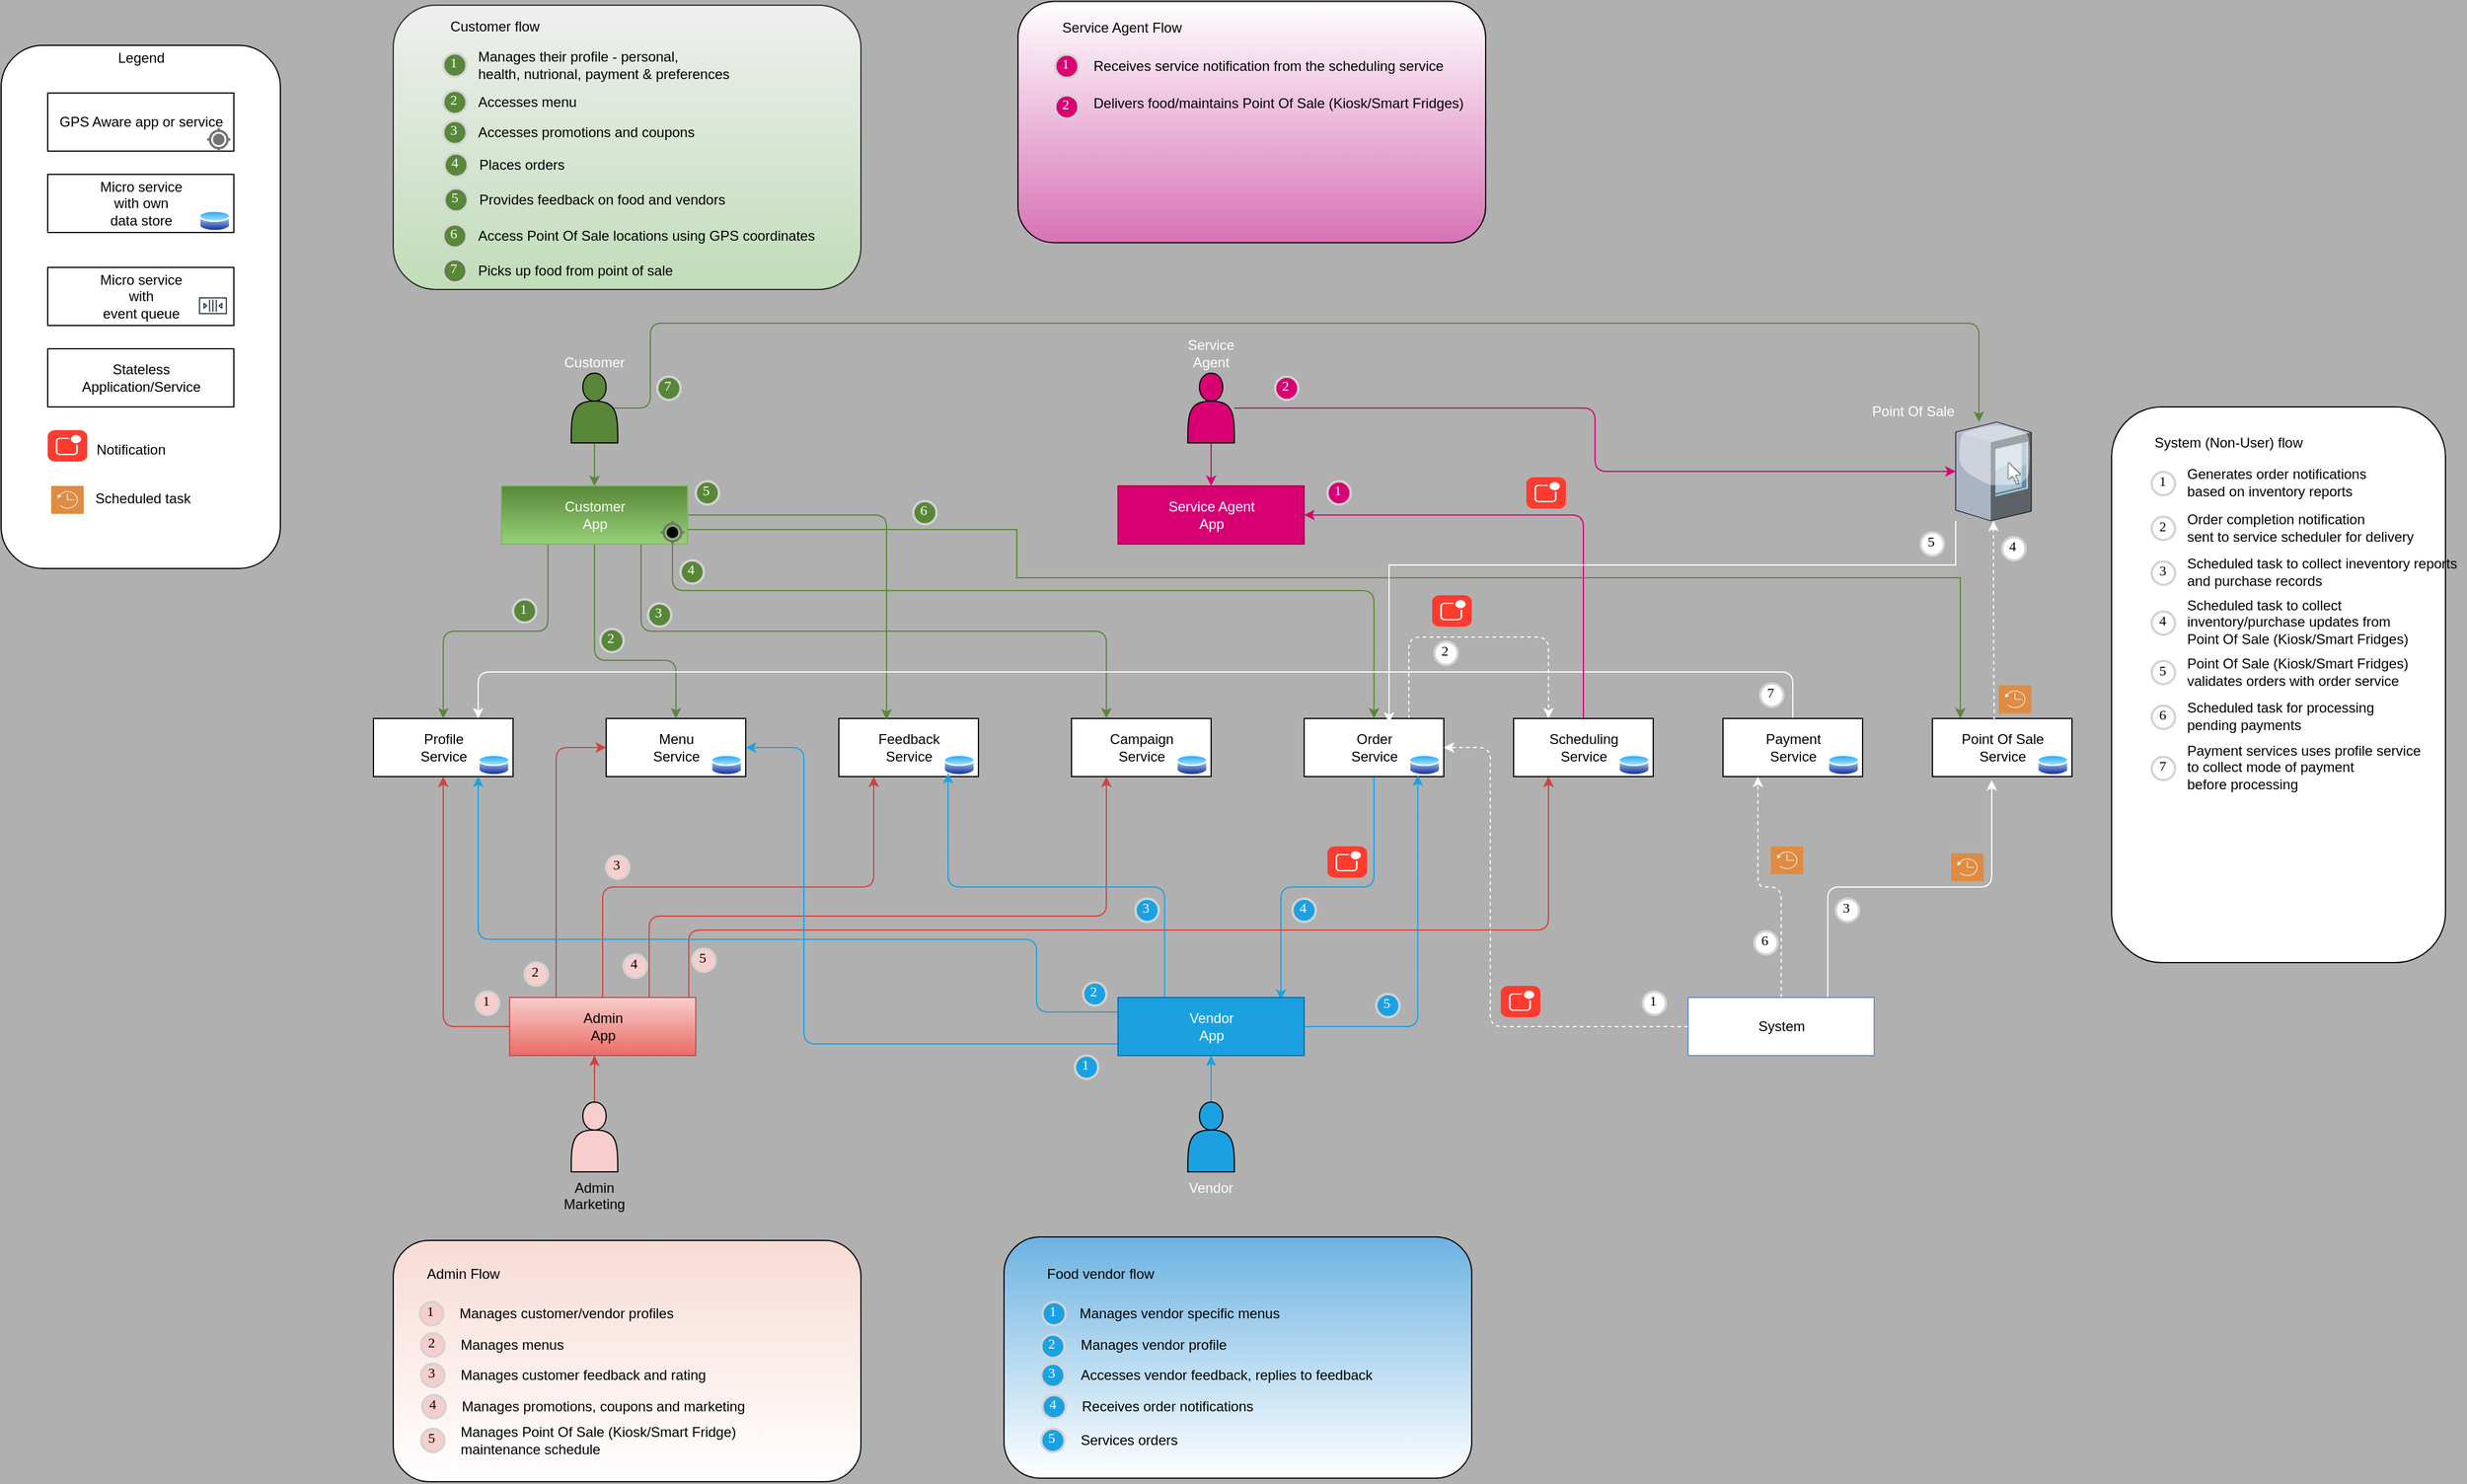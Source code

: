 <mxfile version="13.8.8" type="github">
  <diagram id="EafCfjscLrXSABuNNEOU" name="Page-1">
    <mxGraphModel dx="1510" dy="797" grid="0" gridSize="10" guides="1" tooltips="1" connect="1" arrows="1" fold="1" page="0" pageScale="1" pageWidth="1920" pageHeight="1200" background="#B0B0B0" math="0" shadow="0">
      <root>
        <mxCell id="0" />
        <mxCell id="1" parent="0" />
        <mxCell id="66" value="" style="icon;html=1;labelBackgroundColor=none;labelPosition=center;verticalLabelPosition=bottom;align=center;verticalAlign=top;strokeColor=#000000;fillColor=#FFFFFF;fontColor=#FFFFFF;" parent="1" vertex="1">
          <mxGeometry x="60" y="80" width="240" height="450" as="geometry" />
        </mxCell>
        <mxCell id="67" value="Profile&lt;br&gt;Service" style="html=1;dashed=0;whitespace=wrap;strokeColor=#000000;fillColor=#FFFFFF;fontColor=#000000;" parent="1" vertex="1">
          <mxGeometry x="380" y="659" width="120" height="50" as="geometry" />
        </mxCell>
        <mxCell id="68" value="Menu&lt;br&gt;Service" style="html=1;dashed=0;whitespace=wrap;strokeColor=#000000;fillColor=#FFFFFF;fontColor=#000000;" parent="1" vertex="1">
          <mxGeometry x="580" y="659" width="120" height="50" as="geometry" />
        </mxCell>
        <mxCell id="69" value="" style="aspect=fixed;perimeter=ellipsePerimeter;html=1;align=center;shadow=0;dashed=0;spacingTop=3;image;image=img/lib/active_directory/database.svg;strokeColor=#000000;fillColor=#FFFFFF;fontColor=#000000;" parent="1" vertex="1">
          <mxGeometry x="470" y="689" width="27.03" height="20" as="geometry" />
        </mxCell>
        <mxCell id="70" value="" style="aspect=fixed;perimeter=ellipsePerimeter;html=1;align=center;shadow=0;dashed=0;spacingTop=3;image;image=img/lib/active_directory/database.svg;strokeColor=#000000;fillColor=#FFFFFF;fontColor=#000000;" parent="1" vertex="1">
          <mxGeometry x="670" y="689" width="27.03" height="20" as="geometry" />
        </mxCell>
        <mxCell id="71" value="Feedback&lt;br&gt;Service" style="html=1;dashed=0;whitespace=wrap;strokeColor=#000000;fillColor=#FFFFFF;fontColor=#000000;" parent="1" vertex="1">
          <mxGeometry x="780" y="659" width="120" height="50" as="geometry" />
        </mxCell>
        <mxCell id="72" value="" style="aspect=fixed;perimeter=ellipsePerimeter;html=1;align=center;shadow=0;dashed=0;spacingTop=3;image;image=img/lib/active_directory/database.svg;strokeColor=#000000;fillColor=#FFFFFF;fontColor=#000000;" parent="1" vertex="1">
          <mxGeometry x="870" y="689" width="27.03" height="20" as="geometry" />
        </mxCell>
        <mxCell id="73" value="Campaign&lt;br&gt;Service" style="html=1;dashed=0;whitespace=wrap;strokeColor=#000000;fillColor=#FFFFFF;fontColor=#000000;" parent="1" vertex="1">
          <mxGeometry x="980" y="659" width="120" height="50" as="geometry" />
        </mxCell>
        <mxCell id="74" value="" style="aspect=fixed;perimeter=ellipsePerimeter;html=1;align=center;shadow=0;dashed=0;spacingTop=3;image;image=img/lib/active_directory/database.svg;strokeColor=#000000;fillColor=#FFFFFF;fontColor=#000000;" parent="1" vertex="1">
          <mxGeometry x="1070" y="689" width="27.03" height="20" as="geometry" />
        </mxCell>
        <mxCell id="75" style="edgeStyle=orthogonalEdgeStyle;rounded=1;orthogonalLoop=1;jettySize=auto;html=1;entryX=0.875;entryY=0.04;entryDx=0;entryDy=0;entryPerimeter=0;startArrow=none;startFill=0;endArrow=classic;endFill=1;fontColor=#000000;strokeColor=#1BA1E2;" parent="1" source="77" target="93" edge="1">
          <mxGeometry relative="1" as="geometry" />
        </mxCell>
        <mxCell id="76" style="edgeStyle=orthogonalEdgeStyle;rounded=1;orthogonalLoop=1;jettySize=auto;html=1;exitX=0.75;exitY=0;exitDx=0;exitDy=0;entryX=0.25;entryY=0;entryDx=0;entryDy=0;startArrow=none;startFill=0;endArrow=classic;endFill=1;fontColor=#000000;strokeColor=#FFFFFF;dashed=1;" parent="1" source="77" target="119" edge="1">
          <mxGeometry relative="1" as="geometry">
            <Array as="points">
              <mxPoint x="1270" y="589" />
              <mxPoint x="1390" y="589" />
            </Array>
          </mxGeometry>
        </mxCell>
        <mxCell id="77" value="Order&lt;br&gt;Service" style="html=1;dashed=0;whitespace=wrap;strokeColor=#000000;fillColor=#FFFFFF;fontColor=#000000;" parent="1" vertex="1">
          <mxGeometry x="1180" y="659" width="120" height="50" as="geometry" />
        </mxCell>
        <mxCell id="78" value="" style="aspect=fixed;perimeter=ellipsePerimeter;html=1;align=center;shadow=0;dashed=0;spacingTop=3;image;image=img/lib/active_directory/database.svg;strokeColor=#000000;fillColor=#FFFFFF;fontColor=#000000;" parent="1" vertex="1">
          <mxGeometry x="1270" y="689" width="27.03" height="20" as="geometry" />
        </mxCell>
        <mxCell id="79" style="edgeStyle=orthogonalEdgeStyle;orthogonalLoop=1;jettySize=auto;html=1;entryX=0.5;entryY=0;entryDx=0;entryDy=0;startArrow=none;startFill=0;endArrow=classic;endFill=1;fontColor=#000000;rounded=1;strokeColor=#588739;" parent="1" source="83" target="67" edge="1">
          <mxGeometry relative="1" as="geometry">
            <Array as="points">
              <mxPoint x="530" y="584" />
              <mxPoint x="440" y="584" />
            </Array>
          </mxGeometry>
        </mxCell>
        <mxCell id="80" style="edgeStyle=orthogonalEdgeStyle;rounded=1;orthogonalLoop=1;jettySize=auto;html=1;exitX=0.5;exitY=1;exitDx=0;exitDy=0;entryX=0.5;entryY=0;entryDx=0;entryDy=0;startArrow=none;startFill=0;endArrow=classic;endFill=1;fontColor=#000000;strokeColor=#588739;" parent="1" source="83" target="68" edge="1">
          <mxGeometry relative="1" as="geometry">
            <Array as="points">
              <mxPoint x="570" y="609" />
              <mxPoint x="640" y="609" />
            </Array>
          </mxGeometry>
        </mxCell>
        <mxCell id="81" style="edgeStyle=orthogonalEdgeStyle;rounded=1;orthogonalLoop=1;jettySize=auto;html=1;entryX=0.342;entryY=0.02;entryDx=0;entryDy=0;entryPerimeter=0;startArrow=none;startFill=0;endArrow=classic;endFill=1;fontColor=#000000;strokeColor=#588739;" parent="1" source="83" target="71" edge="1">
          <mxGeometry relative="1" as="geometry" />
        </mxCell>
        <mxCell id="82" style="edgeStyle=orthogonalEdgeStyle;rounded=1;orthogonalLoop=1;jettySize=auto;html=1;exitX=0.75;exitY=1;exitDx=0;exitDy=0;entryX=0.25;entryY=0;entryDx=0;entryDy=0;startArrow=none;startFill=0;endArrow=classic;endFill=1;fontColor=#000000;strokeColor=#588739;" parent="1" source="83" target="73" edge="1">
          <mxGeometry relative="1" as="geometry">
            <Array as="points">
              <mxPoint x="610" y="584" />
              <mxPoint x="1010" y="584" />
            </Array>
          </mxGeometry>
        </mxCell>
        <mxCell id="83" value="Customer&lt;br&gt;App" style="html=1;dashed=0;whitespace=wrap;strokeColor=#82b366;gradientColor=#97d077;fillColor=#588739;fontColor=#FFFFFF;" parent="1" vertex="1">
          <mxGeometry x="490" y="459" width="160" height="50" as="geometry" />
        </mxCell>
        <mxCell id="84" style="edgeStyle=orthogonalEdgeStyle;rounded=1;orthogonalLoop=1;jettySize=auto;html=1;entryX=0.5;entryY=1;entryDx=0;entryDy=0;startArrow=none;startFill=0;endArrow=classic;endFill=1;fontColor=#000000;strokeColor=#D1423D;" parent="1" source="88" target="67" edge="1">
          <mxGeometry relative="1" as="geometry">
            <Array as="points">
              <mxPoint x="440" y="924" />
            </Array>
          </mxGeometry>
        </mxCell>
        <mxCell id="85" style="edgeStyle=orthogonalEdgeStyle;rounded=1;orthogonalLoop=1;jettySize=auto;html=1;exitX=0.25;exitY=0;exitDx=0;exitDy=0;entryX=0;entryY=0.5;entryDx=0;entryDy=0;startArrow=none;startFill=0;endArrow=classic;endFill=1;fontColor=#000000;strokeColor=#D1423D;" parent="1" source="88" target="68" edge="1">
          <mxGeometry relative="1" as="geometry" />
        </mxCell>
        <mxCell id="86" style="edgeStyle=orthogonalEdgeStyle;rounded=1;orthogonalLoop=1;jettySize=auto;html=1;exitX=0.5;exitY=0;exitDx=0;exitDy=0;entryX=0.25;entryY=1;entryDx=0;entryDy=0;startArrow=none;startFill=0;endArrow=classic;endFill=1;fontColor=#000000;strokeColor=#D1423D;" parent="1" source="88" target="71" edge="1">
          <mxGeometry relative="1" as="geometry" />
        </mxCell>
        <mxCell id="87" style="edgeStyle=orthogonalEdgeStyle;rounded=1;orthogonalLoop=1;jettySize=auto;html=1;exitX=0.75;exitY=0;exitDx=0;exitDy=0;entryX=0.25;entryY=1;entryDx=0;entryDy=0;startArrow=none;startFill=0;endArrow=classic;endFill=1;fontColor=#000000;strokeColor=#D1423D;" parent="1" source="88" target="73" edge="1">
          <mxGeometry relative="1" as="geometry">
            <Array as="points">
              <mxPoint x="617" y="829" />
              <mxPoint x="1010" y="829" />
            </Array>
          </mxGeometry>
        </mxCell>
        <mxCell id="257" style="edgeStyle=orthogonalEdgeStyle;rounded=1;orthogonalLoop=1;jettySize=auto;html=1;entryX=0.25;entryY=1;entryDx=0;entryDy=0;fontColor=#FFFFFF;strokeColor=#D1423D;" parent="1" source="88" target="119" edge="1">
          <mxGeometry relative="1" as="geometry">
            <Array as="points">
              <mxPoint x="651" y="841" />
              <mxPoint x="1390" y="841" />
            </Array>
          </mxGeometry>
        </mxCell>
        <mxCell id="88" value="Admin&lt;br&gt;App" style="html=1;dashed=0;whitespace=wrap;strokeColor=#b85450;fillColor=#f8cecc;gradientColor=#ea6b66;fontColor=#000000;" parent="1" vertex="1">
          <mxGeometry x="497.03" y="899" width="160" height="50" as="geometry" />
        </mxCell>
        <mxCell id="89" style="edgeStyle=orthogonalEdgeStyle;rounded=1;orthogonalLoop=1;jettySize=auto;html=1;exitX=0.25;exitY=0;exitDx=0;exitDy=0;entryX=0;entryY=1;entryDx=0;entryDy=0;startArrow=none;startFill=0;endArrow=classic;endFill=1;fontColor=#000000;strokeColor=#1BA1E2;" parent="1" source="93" target="72" edge="1">
          <mxGeometry relative="1" as="geometry" />
        </mxCell>
        <mxCell id="90" style="edgeStyle=orthogonalEdgeStyle;rounded=1;orthogonalLoop=1;jettySize=auto;html=1;entryX=0.25;entryY=1;entryDx=0;entryDy=0;startArrow=none;startFill=0;endArrow=classic;endFill=1;fontColor=#000000;strokeColor=#1BA1E2;" parent="1" source="93" target="78" edge="1">
          <mxGeometry relative="1" as="geometry" />
        </mxCell>
        <mxCell id="91" style="edgeStyle=orthogonalEdgeStyle;rounded=1;orthogonalLoop=1;jettySize=auto;html=1;entryX=1;entryY=0.5;entryDx=0;entryDy=0;startArrow=none;startFill=0;endArrow=classic;endFill=1;fontColor=#000000;strokeColor=#1BA1E2;" parent="1" source="93" target="68" edge="1">
          <mxGeometry relative="1" as="geometry">
            <Array as="points">
              <mxPoint x="750" y="939" />
              <mxPoint x="750" y="684" />
            </Array>
          </mxGeometry>
        </mxCell>
        <mxCell id="92" style="edgeStyle=orthogonalEdgeStyle;rounded=1;orthogonalLoop=1;jettySize=auto;html=1;exitX=0;exitY=0.25;exitDx=0;exitDy=0;entryX=0.75;entryY=1;entryDx=0;entryDy=0;startArrow=none;startFill=0;endArrow=classic;endFill=1;fontColor=#000000;strokeColor=#1BA1E2;" parent="1" source="93" target="67" edge="1">
          <mxGeometry relative="1" as="geometry">
            <Array as="points">
              <mxPoint x="950" y="912" />
              <mxPoint x="950" y="849" />
              <mxPoint x="470" y="849" />
            </Array>
          </mxGeometry>
        </mxCell>
        <mxCell id="93" value="Vendor&lt;br&gt;App" style="html=1;dashed=0;whitespace=wrap;strokeColor=#006EAF;fillColor=#1ba1e2;fontColor=#ffffff;" parent="1" vertex="1">
          <mxGeometry x="1020" y="899" width="160" height="50" as="geometry" />
        </mxCell>
        <mxCell id="94" style="edgeStyle=orthogonalEdgeStyle;rounded=1;orthogonalLoop=1;jettySize=auto;html=1;startArrow=none;startFill=0;endArrow=classic;endFill=1;fontColor=#000000;strokeColor=#588739;" parent="1" source="95" target="77" edge="1">
          <mxGeometry relative="1" as="geometry">
            <Array as="points">
              <mxPoint x="637" y="549" />
              <mxPoint x="1240" y="549" />
            </Array>
          </mxGeometry>
        </mxCell>
        <mxCell id="95" value="" style="dashed=0;aspect=fixed;verticalLabelPosition=bottom;verticalAlign=top;align=center;shape=mxgraph.gmdl.gps;strokeColor=#737373;shadow=0;strokeWidth=2;fontColor=#000000;fillColor=#000000;" parent="1" vertex="1">
          <mxGeometry x="627.03" y="489" width="20" height="20" as="geometry" />
        </mxCell>
        <mxCell id="96" value="GPS Aware app or service" style="html=1;dashed=0;whitespace=wrap;strokeColor=#000000;fillColor=#FFFFFF;fontColor=#000000;" parent="1" vertex="1">
          <mxGeometry x="100" y="121" width="160" height="50" as="geometry" />
        </mxCell>
        <mxCell id="97" value="" style="dashed=0;aspect=fixed;verticalLabelPosition=bottom;verticalAlign=top;align=center;shape=mxgraph.gmdl.gps;strokeColor=#737373;fillColor=#737373;shadow=0;strokeWidth=2;fontColor=#000000;" parent="1" vertex="1">
          <mxGeometry x="237.03" y="151" width="20" height="20" as="geometry" />
        </mxCell>
        <mxCell id="98" value="Micro service&lt;br&gt;with own &lt;br&gt;data store" style="html=1;dashed=0;whitespace=wrap;strokeColor=#000000;fillColor=#FFFFFF;fontColor=#000000;" parent="1" vertex="1">
          <mxGeometry x="100" y="191" width="160" height="50" as="geometry" />
        </mxCell>
        <mxCell id="99" value="" style="aspect=fixed;perimeter=ellipsePerimeter;html=1;align=center;shadow=0;dashed=0;spacingTop=3;image;image=img/lib/active_directory/database.svg;strokeColor=#000000;fillColor=#FFFFFF;fontColor=#000000;" parent="1" vertex="1">
          <mxGeometry x="230" y="221" width="27.03" height="20" as="geometry" />
        </mxCell>
        <mxCell id="100" value="Micro service&lt;br&gt;with&lt;br&gt;event queue" style="html=1;dashed=0;whitespace=wrap;strokeColor=#000000;fillColor=#FFFFFF;fontColor=#000000;" parent="1" vertex="1">
          <mxGeometry x="100" y="271" width="160" height="50" as="geometry" />
        </mxCell>
        <mxCell id="101" value="" style="outlineConnect=0;fontColor=#232F3E;gradientColor=none;strokeColor=#232F3E;fillColor=#ffffff;dashed=0;verticalLabelPosition=bottom;verticalAlign=top;align=center;html=1;fontSize=12;fontStyle=0;aspect=fixed;shape=mxgraph.aws4.resourceIcon;resIcon=mxgraph.aws4.queue;" parent="1" vertex="1">
          <mxGeometry x="227.03" y="289" width="30" height="30" as="geometry" />
        </mxCell>
        <mxCell id="102" value="Legend" style="text;html=1;align=center;verticalAlign=middle;resizable=0;points=[];autosize=1;fontColor=#000000;" parent="1" vertex="1">
          <mxGeometry x="150" y="81" width="60" height="20" as="geometry" />
        </mxCell>
        <mxCell id="103" value="Stateless&lt;br&gt;Application/Service" style="html=1;dashed=0;whitespace=wrap;strokeColor=#000000;fillColor=#FFFFFF;fontColor=#000000;" parent="1" vertex="1">
          <mxGeometry x="100" y="341" width="160" height="50" as="geometry" />
        </mxCell>
        <mxCell id="104" style="edgeStyle=orthogonalEdgeStyle;rounded=1;orthogonalLoop=1;jettySize=auto;html=1;entryX=0.5;entryY=0;entryDx=0;entryDy=0;startArrow=none;startFill=0;endArrow=classic;endFill=1;fontColor=#D5E8D4;strokeColor=#588739;" parent="1" source="106" target="83" edge="1">
          <mxGeometry relative="1" as="geometry" />
        </mxCell>
        <mxCell id="105" style="edgeStyle=orthogonalEdgeStyle;rounded=1;orthogonalLoop=1;jettySize=auto;html=1;startArrow=none;startFill=0;endArrow=classic;endFill=1;fontColor=#000000;exitX=0.9;exitY=0.5;exitDx=0;exitDy=0;exitPerimeter=0;strokeColor=#588739;" parent="1" source="106" target="124" edge="1">
          <mxGeometry relative="1" as="geometry">
            <Array as="points">
              <mxPoint x="618" y="392" />
              <mxPoint x="618" y="319" />
              <mxPoint x="1760" y="319" />
            </Array>
            <mxPoint x="618" y="452" as="sourcePoint" />
          </mxGeometry>
        </mxCell>
        <mxCell id="106" value="Customer" style="shape=actor;whiteSpace=wrap;html=1;sketch=0;strokeColor=#000000;labelPosition=center;verticalLabelPosition=top;align=center;verticalAlign=bottom;fillColor=#588739;fontColor=#FFFFFF;" parent="1" vertex="1">
          <mxGeometry x="550" y="362" width="40" height="60" as="geometry" />
        </mxCell>
        <mxCell id="107" style="edgeStyle=orthogonalEdgeStyle;rounded=1;orthogonalLoop=1;jettySize=auto;html=1;entryX=0.456;entryY=1;entryDx=0;entryDy=0;entryPerimeter=0;startArrow=none;startFill=0;endArrow=classic;endFill=1;fontColor=#F8CECC;strokeColor=#D1423D;" parent="1" source="108" target="88" edge="1">
          <mxGeometry relative="1" as="geometry" />
        </mxCell>
        <mxCell id="108" value="Admin&lt;br&gt;Marketing" style="shape=actor;whiteSpace=wrap;html=1;sketch=0;strokeColor=#000000;labelPosition=center;verticalLabelPosition=bottom;align=center;verticalAlign=top;fillColor=#F8CECC;" parent="1" vertex="1">
          <mxGeometry x="550" y="989" width="40" height="60" as="geometry" />
        </mxCell>
        <mxCell id="109" style="edgeStyle=orthogonalEdgeStyle;rounded=1;orthogonalLoop=1;jettySize=auto;html=1;entryX=0.5;entryY=1;entryDx=0;entryDy=0;startArrow=none;startFill=0;endArrow=classic;endFill=1;fontColor=#1BA1E2;strokeColor=#1BA1E2;" parent="1" source="110" target="93" edge="1">
          <mxGeometry relative="1" as="geometry" />
        </mxCell>
        <mxCell id="110" value="Vendor" style="shape=actor;whiteSpace=wrap;html=1;sketch=0;strokeColor=#000000;labelPosition=center;verticalLabelPosition=bottom;align=center;verticalAlign=top;fillColor=#1BA1E2;fontColor=#FFF;" parent="1" vertex="1">
          <mxGeometry x="1080" y="989" width="40" height="60" as="geometry" />
        </mxCell>
        <mxCell id="111" value="Service Agent&lt;br&gt;App" style="html=1;dashed=0;whitespace=wrap;strokeColor=#A50040;fillColor=#d80073;fontColor=#ffffff;" parent="1" vertex="1">
          <mxGeometry x="1020" y="459" width="160" height="50" as="geometry" />
        </mxCell>
        <mxCell id="112" style="edgeStyle=orthogonalEdgeStyle;rounded=1;orthogonalLoop=1;jettySize=auto;html=1;entryX=0.5;entryY=0;entryDx=0;entryDy=0;startArrow=none;startFill=0;endArrow=classic;endFill=1;fontColor=#000000;strokeColor=#D80073;" parent="1" source="114" target="111" edge="1">
          <mxGeometry relative="1" as="geometry" />
        </mxCell>
        <mxCell id="113" style="edgeStyle=orthogonalEdgeStyle;rounded=1;orthogonalLoop=1;jettySize=auto;html=1;startArrow=none;startFill=0;endArrow=classic;endFill=1;fontColor=#000000;strokeColor=#D80073;" parent="1" source="114" target="124" edge="1">
          <mxGeometry relative="1" as="geometry" />
        </mxCell>
        <mxCell id="114" value="Service&lt;br&gt;Agent" style="shape=actor;whiteSpace=wrap;html=1;sketch=0;strokeColor=#000000;labelPosition=center;verticalLabelPosition=top;align=center;verticalAlign=bottom;fillColor=#D80073;fontColor=#FFFFFF;" parent="1" vertex="1">
          <mxGeometry x="1080" y="362" width="40" height="60" as="geometry" />
        </mxCell>
        <mxCell id="115" style="edgeStyle=orthogonalEdgeStyle;rounded=1;orthogonalLoop=1;jettySize=auto;html=1;entryX=0.75;entryY=0;entryDx=0;entryDy=0;startArrow=none;startFill=0;endArrow=classic;endFill=1;strokeColor=#FFFFFF;fontColor=#000000;" parent="1" source="116" target="67" edge="1">
          <mxGeometry relative="1" as="geometry">
            <Array as="points">
              <mxPoint x="1600" y="619" />
              <mxPoint x="470" y="619" />
            </Array>
          </mxGeometry>
        </mxCell>
        <mxCell id="116" value="Payment&lt;br&gt;Service" style="html=1;dashed=0;whitespace=wrap;strokeColor=#000000;fillColor=#FFFFFF;fontColor=#000000;" parent="1" vertex="1">
          <mxGeometry x="1540" y="659" width="120" height="50" as="geometry" />
        </mxCell>
        <mxCell id="117" value="" style="aspect=fixed;perimeter=ellipsePerimeter;html=1;align=center;shadow=0;dashed=0;spacingTop=3;image;image=img/lib/active_directory/database.svg;strokeColor=#000000;fillColor=#FFFFFF;fontColor=#000000;" parent="1" vertex="1">
          <mxGeometry x="1630" y="689" width="27.03" height="20" as="geometry" />
        </mxCell>
        <mxCell id="118" style="edgeStyle=orthogonalEdgeStyle;rounded=1;orthogonalLoop=1;jettySize=auto;html=1;entryX=1;entryY=0.5;entryDx=0;entryDy=0;startArrow=none;startFill=0;endArrow=classic;endFill=1;fontColor=#000000;strokeColor=#D80073;" parent="1" source="119" target="111" edge="1">
          <mxGeometry relative="1" as="geometry">
            <Array as="points">
              <mxPoint x="1420" y="484" />
            </Array>
          </mxGeometry>
        </mxCell>
        <mxCell id="119" value="Scheduling&lt;br&gt;Service" style="html=1;dashed=0;whitespace=wrap;strokeColor=#000000;fillColor=#FFFFFF;fontColor=#000000;" parent="1" vertex="1">
          <mxGeometry x="1360" y="659" width="120" height="50" as="geometry" />
        </mxCell>
        <mxCell id="120" value="" style="aspect=fixed;perimeter=ellipsePerimeter;html=1;align=center;shadow=0;dashed=0;spacingTop=3;image;image=img/lib/active_directory/database.svg;strokeColor=#000000;fillColor=#FFFFFF;fontColor=#000000;" parent="1" vertex="1">
          <mxGeometry x="1450" y="689" width="27.03" height="20" as="geometry" />
        </mxCell>
        <mxCell id="272" style="edgeStyle=orthogonalEdgeStyle;rounded=0;orthogonalLoop=1;jettySize=auto;html=1;entryX=1;entryY=0.75;entryDx=0;entryDy=0;startArrow=classic;startFill=1;endArrow=none;endFill=0;strokeColor=#588739;" parent="1" source="121" target="83" edge="1">
          <mxGeometry relative="1" as="geometry">
            <Array as="points">
              <mxPoint x="1744" y="538" />
              <mxPoint x="933" y="538" />
              <mxPoint x="933" y="497" />
            </Array>
          </mxGeometry>
        </mxCell>
        <mxCell id="121" value="Point Of Sale&lt;br&gt;Service" style="html=1;dashed=0;whitespace=wrap;strokeColor=#000000;fillColor=#FFFFFF;fontColor=#000000;" parent="1" vertex="1">
          <mxGeometry x="1720" y="659" width="120" height="50" as="geometry" />
        </mxCell>
        <mxCell id="122" value="" style="aspect=fixed;perimeter=ellipsePerimeter;html=1;align=center;shadow=0;dashed=0;spacingTop=3;image;image=img/lib/active_directory/database.svg;strokeColor=#000000;fillColor=#FFFFFF;fontColor=#000000;" parent="1" vertex="1">
          <mxGeometry x="1810" y="689" width="27.03" height="20" as="geometry" />
        </mxCell>
        <mxCell id="123" style="edgeStyle=orthogonalEdgeStyle;rounded=1;orthogonalLoop=1;jettySize=auto;html=1;entryX=0.442;entryY=0.04;entryDx=0;entryDy=0;entryPerimeter=0;dashed=1;startArrow=classic;startFill=1;endArrow=none;endFill=0;strokeColor=#FFFFFF;fontColor=#000000;" parent="1" source="124" target="121" edge="1">
          <mxGeometry relative="1" as="geometry" />
        </mxCell>
        <mxCell id="184" style="edgeStyle=orthogonalEdgeStyle;rounded=0;orthogonalLoop=1;jettySize=auto;html=1;entryX=0.608;entryY=0.073;entryDx=0;entryDy=0;entryPerimeter=0;fontColor=#000000;strokeColor=#FFFFFF;" parent="1" source="124" target="77" edge="1">
          <mxGeometry relative="1" as="geometry">
            <Array as="points">
              <mxPoint x="1740" y="527" />
              <mxPoint x="1253" y="527" />
            </Array>
          </mxGeometry>
        </mxCell>
        <mxCell id="124" value="Point Of Sale" style="verticalLabelPosition=top;aspect=fixed;html=1;verticalAlign=bottom;strokeColor=none;align=right;outlineConnect=0;shape=mxgraph.citrix.kiosk;sketch=0;fontColor=#FFFFFF;labelPosition=left;fillColor=#848D99;" parent="1" vertex="1">
          <mxGeometry x="1740" y="404" width="65" height="85" as="geometry" />
        </mxCell>
        <mxCell id="125" style="edgeStyle=orthogonalEdgeStyle;rounded=1;orthogonalLoop=1;jettySize=auto;html=1;exitX=0.75;exitY=0;exitDx=0;exitDy=0;entryX=0.425;entryY=1.06;entryDx=0;entryDy=0;entryPerimeter=0;startArrow=none;startFill=0;endArrow=classic;endFill=1;strokeColor=#FFFFFF;fontColor=#000000;" parent="1" source="130" target="121" edge="1">
          <mxGeometry relative="1" as="geometry" />
        </mxCell>
        <mxCell id="127" style="edgeStyle=orthogonalEdgeStyle;rounded=1;orthogonalLoop=1;jettySize=auto;html=1;entryX=0.25;entryY=1;entryDx=0;entryDy=0;startArrow=none;startFill=0;endArrow=classic;endFill=1;strokeColor=#FFFFFF;fontColor=#000000;dashed=1;" parent="1" source="130" target="116" edge="1">
          <mxGeometry relative="1" as="geometry" />
        </mxCell>
        <mxCell id="129" style="edgeStyle=orthogonalEdgeStyle;rounded=1;orthogonalLoop=1;jettySize=auto;html=1;entryX=1;entryY=0.5;entryDx=0;entryDy=0;startArrow=none;startFill=0;endArrow=classic;endFill=1;strokeColor=#FFFFFF;fontColor=#000000;dashed=1;" parent="1" source="130" target="77" edge="1">
          <mxGeometry relative="1" as="geometry">
            <Array as="points">
              <mxPoint x="1340" y="924" />
              <mxPoint x="1340" y="684" />
            </Array>
          </mxGeometry>
        </mxCell>
        <mxCell id="130" value="System" style="html=1;dashed=0;whitespace=wrap;strokeColor=#6c8ebf;fontColor=#000000;fillColor=#FFFFFF;" parent="1" vertex="1">
          <mxGeometry x="1510" y="899" width="160" height="50" as="geometry" />
        </mxCell>
        <mxCell id="131" value="" style="html=1;strokeWidth=1;shadow=0;dashed=0;shape=mxgraph.ios7.misc.notification;fillColor=#FF3B2F;strokeColor=none;buttonText=;strokeColor2=#222222;fontColor=#222222;fontSize=8;verticalLabelPosition=bottom;verticalAlign=top;align=center;sketch=0;" parent="1" vertex="1">
          <mxGeometry x="1349" y="889" width="34" height="27" as="geometry" />
        </mxCell>
        <mxCell id="132" value="" style="html=1;strokeWidth=1;shadow=0;dashed=0;shape=mxgraph.ios7.misc.notification;fillColor=#FF3B2F;strokeColor=none;buttonText=;strokeColor2=#222222;fontColor=#222222;fontSize=8;verticalLabelPosition=bottom;verticalAlign=top;align=center;sketch=0;" parent="1" vertex="1">
          <mxGeometry x="1290" y="553" width="34" height="27" as="geometry" />
        </mxCell>
        <mxCell id="134" value="" style="html=1;strokeWidth=1;shadow=0;dashed=0;shape=mxgraph.ios7.misc.notification;fillColor=#FF3B2F;strokeColor=none;buttonText=;strokeColor2=#222222;fontColor=#222222;fontSize=8;verticalLabelPosition=bottom;verticalAlign=top;align=center;sketch=0;" parent="1" vertex="1">
          <mxGeometry x="1371" y="451.5" width="34" height="27" as="geometry" />
        </mxCell>
        <mxCell id="137" value="" style="pointerEvents=1;shadow=0;dashed=0;html=1;strokeColor=none;fillColor=#DF8C42;labelPosition=center;verticalLabelPosition=bottom;verticalAlign=top;align=center;outlineConnect=0;shape=mxgraph.veeam2.scheduled_backups;sketch=0;fontColor=#FFFFFF;" parent="1" vertex="1">
          <mxGeometry x="1736" y="775" width="28" height="24" as="geometry" />
        </mxCell>
        <mxCell id="138" value="1" style="ellipse;whiteSpace=wrap;html=1;aspect=fixed;strokeWidth=2;fontFamily=Tahoma;spacingBottom=4;spacingRight=2;strokeColor=#d3d3d3;fillColor=#588739;fontColor=#FFFFFF;" parent="1" vertex="1">
          <mxGeometry x="500" y="556.5" width="20" height="20" as="geometry" />
        </mxCell>
        <mxCell id="139" value="2" style="ellipse;whiteSpace=wrap;html=1;aspect=fixed;strokeWidth=2;fontFamily=Tahoma;spacingBottom=4;spacingRight=2;strokeColor=#d3d3d3;fillColor=#588739;fontColor=#FFFFFF;" parent="1" vertex="1">
          <mxGeometry x="575" y="582" width="20" height="20" as="geometry" />
        </mxCell>
        <mxCell id="141" value="3" style="ellipse;whiteSpace=wrap;html=1;aspect=fixed;strokeWidth=2;fontFamily=Tahoma;spacingBottom=4;spacingRight=2;strokeColor=#d3d3d3;fillColor=#588739;fontColor=#FFFFFF;" parent="1" vertex="1">
          <mxGeometry x="616" y="560" width="20" height="20" as="geometry" />
        </mxCell>
        <mxCell id="142" value="4" style="ellipse;whiteSpace=wrap;html=1;aspect=fixed;strokeWidth=2;fontFamily=Tahoma;spacingBottom=4;spacingRight=2;strokeColor=#d3d3d3;fillColor=#588739;fontColor=#FFFFFF;" parent="1" vertex="1">
          <mxGeometry x="644" y="523" width="20" height="20" as="geometry" />
        </mxCell>
        <mxCell id="143" value="5" style="ellipse;whiteSpace=wrap;html=1;aspect=fixed;strokeWidth=2;fontFamily=Tahoma;spacingBottom=4;spacingRight=2;strokeColor=#d3d3d3;fillColor=#588739;fontColor=#FFFFFF;" parent="1" vertex="1">
          <mxGeometry x="657.03" y="455" width="20" height="20" as="geometry" />
        </mxCell>
        <mxCell id="144" value="7" style="ellipse;whiteSpace=wrap;html=1;aspect=fixed;strokeWidth=2;fontFamily=Tahoma;spacingBottom=4;spacingRight=2;strokeColor=#d3d3d3;fillColor=#588739;fontColor=#FFFFFF;" parent="1" vertex="1">
          <mxGeometry x="624" y="365" width="20" height="20" as="geometry" />
        </mxCell>
        <mxCell id="145" value="1" style="ellipse;whiteSpace=wrap;html=1;aspect=fixed;strokeWidth=2;fontFamily=Tahoma;spacingBottom=4;spacingRight=2;strokeColor=#d3d3d3;fontColor=#000000;fillColor=#F8CECC;" parent="1" vertex="1">
          <mxGeometry x="468" y="894" width="20" height="20" as="geometry" />
        </mxCell>
        <mxCell id="146" value="2" style="ellipse;whiteSpace=wrap;html=1;aspect=fixed;strokeWidth=2;fontFamily=Tahoma;spacingBottom=4;spacingRight=2;strokeColor=#d3d3d3;fontColor=#000000;fillColor=#F8CECC;" parent="1" vertex="1">
          <mxGeometry x="510" y="869" width="20" height="20" as="geometry" />
        </mxCell>
        <mxCell id="148" value="3" style="ellipse;whiteSpace=wrap;html=1;aspect=fixed;strokeWidth=2;fontFamily=Tahoma;spacingBottom=4;spacingRight=2;strokeColor=#d3d3d3;fontColor=#000000;fillColor=#F8CECC;" parent="1" vertex="1">
          <mxGeometry x="580" y="777" width="20" height="20" as="geometry" />
        </mxCell>
        <mxCell id="149" value="4" style="ellipse;whiteSpace=wrap;html=1;aspect=fixed;strokeWidth=2;fontFamily=Tahoma;spacingBottom=4;spacingRight=2;strokeColor=#d3d3d3;fontColor=#000000;fillColor=#F8CECC;" parent="1" vertex="1">
          <mxGeometry x="595" y="862" width="20" height="20" as="geometry" />
        </mxCell>
        <mxCell id="150" value="1" style="ellipse;whiteSpace=wrap;html=1;aspect=fixed;strokeWidth=2;fontFamily=Tahoma;spacingBottom=4;spacingRight=2;strokeColor=#d3d3d3;fillColor=#1BA1E2;fontColor=#FFFFFF;" parent="1" vertex="1">
          <mxGeometry x="983" y="949" width="20" height="20" as="geometry" />
        </mxCell>
        <mxCell id="151" value="2" style="ellipse;whiteSpace=wrap;html=1;aspect=fixed;strokeWidth=2;fontFamily=Tahoma;spacingBottom=4;spacingRight=2;strokeColor=#d3d3d3;fillColor=#1BA1E2;fontColor=#FFFFFF;" parent="1" vertex="1">
          <mxGeometry x="990" y="886" width="20" height="20" as="geometry" />
        </mxCell>
        <mxCell id="152" value="3" style="ellipse;whiteSpace=wrap;html=1;aspect=fixed;strokeWidth=2;fontFamily=Tahoma;spacingBottom=4;spacingRight=2;strokeColor=#d3d3d3;fillColor=#1BA1E2;fontColor=#FFFFFF;" parent="1" vertex="1">
          <mxGeometry x="1035" y="814" width="20" height="20" as="geometry" />
        </mxCell>
        <mxCell id="153" value="4" style="ellipse;whiteSpace=wrap;html=1;aspect=fixed;strokeWidth=2;fontFamily=Tahoma;spacingBottom=4;spacingRight=2;strokeColor=#d3d3d3;fillColor=#1BA1E2;fontColor=#FFFFFF;" parent="1" vertex="1">
          <mxGeometry x="1170" y="814" width="20" height="20" as="geometry" />
        </mxCell>
        <mxCell id="154" value="5" style="ellipse;whiteSpace=wrap;html=1;aspect=fixed;strokeWidth=2;fontFamily=Tahoma;spacingBottom=4;spacingRight=2;strokeColor=#d3d3d3;fillColor=#1BA1E2;fontColor=#FFFFFF;" parent="1" vertex="1">
          <mxGeometry x="1242" y="896" width="20" height="20" as="geometry" />
        </mxCell>
        <mxCell id="155" value="1" style="ellipse;whiteSpace=wrap;html=1;aspect=fixed;strokeWidth=2;fontFamily=Tahoma;spacingBottom=4;spacingRight=2;strokeColor=#d3d3d3;fontColor=#FFFFFF;fillColor=#D80073;" parent="1" vertex="1">
          <mxGeometry x="1200" y="455" width="20" height="20" as="geometry" />
        </mxCell>
        <mxCell id="156" value="2" style="ellipse;whiteSpace=wrap;html=1;aspect=fixed;strokeWidth=2;fontFamily=Tahoma;spacingBottom=4;spacingRight=2;strokeColor=#d3d3d3;fontColor=#FFFFFF;fillColor=#D80073;" parent="1" vertex="1">
          <mxGeometry x="1155" y="365" width="20" height="20" as="geometry" />
        </mxCell>
        <mxCell id="157" value="1" style="ellipse;whiteSpace=wrap;html=1;aspect=fixed;strokeWidth=2;fontFamily=Tahoma;spacingBottom=4;spacingRight=2;strokeColor=#d3d3d3;fillColor=#FFFFFF;fontColor=#000000;" parent="1" vertex="1">
          <mxGeometry x="1471" y="894" width="20" height="20" as="geometry" />
        </mxCell>
        <mxCell id="160" value="6" style="ellipse;whiteSpace=wrap;html=1;aspect=fixed;strokeWidth=2;fontFamily=Tahoma;spacingBottom=4;spacingRight=2;strokeColor=#d3d3d3;fillColor=#FFFFFF;fontColor=#000000;" parent="1" vertex="1">
          <mxGeometry x="1567" y="842" width="20" height="20" as="geometry" />
        </mxCell>
        <mxCell id="161" value="3" style="ellipse;whiteSpace=wrap;html=1;aspect=fixed;strokeWidth=2;fontFamily=Tahoma;spacingBottom=4;spacingRight=2;strokeColor=#d3d3d3;fillColor=#FFFFFF;fontColor=#000000;" parent="1" vertex="1">
          <mxGeometry x="1637.03" y="814" width="20" height="20" as="geometry" />
        </mxCell>
        <mxCell id="163" value="7" style="ellipse;whiteSpace=wrap;html=1;aspect=fixed;strokeWidth=2;fontFamily=Tahoma;spacingBottom=4;spacingRight=2;strokeColor=#d3d3d3;fillColor=#FFFFFF;fontColor=#000000;" parent="1" vertex="1">
          <mxGeometry x="1572" y="629" width="20" height="20" as="geometry" />
        </mxCell>
        <mxCell id="164" value="2" style="ellipse;whiteSpace=wrap;html=1;aspect=fixed;strokeWidth=2;fontFamily=Tahoma;spacingBottom=4;spacingRight=2;strokeColor=#d3d3d3;fillColor=#FFFFFF;fontColor=#000000;" parent="1" vertex="1">
          <mxGeometry x="1292" y="593" width="20" height="20" as="geometry" />
        </mxCell>
        <mxCell id="165" value="4" style="ellipse;whiteSpace=wrap;html=1;aspect=fixed;strokeWidth=2;fontFamily=Tahoma;spacingBottom=4;spacingRight=2;strokeColor=#d3d3d3;fillColor=#FFFFFF;fontColor=#000000;" parent="1" vertex="1">
          <mxGeometry x="1780" y="503" width="20" height="20" as="geometry" />
        </mxCell>
        <mxCell id="167" value="" style="icon;html=1;labelBackgroundColor=none;labelPosition=center;verticalLabelPosition=bottom;align=center;verticalAlign=top;strokeColor=#000000;fontColor=#FFFFFF;gradientColor=#ffffff;gradientDirection=north;opacity=80;fillColor=#C4E8BA;" parent="1" vertex="1">
          <mxGeometry x="397" y="45.5" width="402" height="244.5" as="geometry" />
        </mxCell>
        <mxCell id="168" value="" style="icon;html=1;labelBackgroundColor=none;labelPosition=center;verticalLabelPosition=bottom;align=center;verticalAlign=top;strokeColor=#000000;fontColor=#FFFFFF;fillColor=#D872B6;gradientColor=#ffffff;gradientDirection=north;" parent="1" vertex="1">
          <mxGeometry x="934" y="42.25" width="402" height="207.5" as="geometry" />
        </mxCell>
        <mxCell id="169" value="" style="icon;html=1;labelBackgroundColor=none;labelPosition=center;verticalLabelPosition=bottom;align=center;verticalAlign=top;strokeColor=#000000;fontColor=#FFFFFF;gradientColor=#ffffff;fillColor=#F8DBD5;" parent="1" vertex="1">
          <mxGeometry x="397" y="1108" width="402" height="207.5" as="geometry" />
        </mxCell>
        <mxCell id="170" value="" style="icon;html=1;labelBackgroundColor=none;labelPosition=center;verticalLabelPosition=bottom;align=center;verticalAlign=top;strokeColor=#000000;fontColor=#FFFFFF;gradientColor=#ffffff;fillColor=#6CB3E2;" parent="1" vertex="1">
          <mxGeometry x="922" y="1105" width="402" height="207.5" as="geometry" />
        </mxCell>
        <mxCell id="171" value="" style="icon;html=1;labelBackgroundColor=none;labelPosition=center;verticalLabelPosition=bottom;align=center;verticalAlign=top;strokeColor=#000000;fillColor=#FFFFFF;fontColor=#FFFFFF;" parent="1" vertex="1">
          <mxGeometry x="1874" y="391" width="287" height="478" as="geometry" />
        </mxCell>
        <mxCell id="172" value="1" style="ellipse;whiteSpace=wrap;html=1;aspect=fixed;strokeWidth=2;fontFamily=Tahoma;spacingBottom=4;spacingRight=2;strokeColor=#d3d3d3;fillColor=#588739;fontColor=#FFFFFF;" parent="1" vertex="1">
          <mxGeometry x="440" y="87" width="20" height="20" as="geometry" />
        </mxCell>
        <mxCell id="173" value="Manages their profile - personal, &lt;br&gt;health, nutrional, payment &amp;amp; preferences" style="text;html=1;align=left;verticalAlign=middle;resizable=0;points=[];autosize=1;fontColor=#000000;" parent="1" vertex="1">
          <mxGeometry x="468" y="81" width="226" height="32" as="geometry" />
        </mxCell>
        <mxCell id="174" value="2" style="ellipse;whiteSpace=wrap;html=1;aspect=fixed;strokeWidth=2;fontFamily=Tahoma;spacingBottom=4;spacingRight=2;strokeColor=#d3d3d3;fillColor=#588739;fontColor=#FFFFFF;" parent="1" vertex="1">
          <mxGeometry x="440" y="119" width="20" height="20" as="geometry" />
        </mxCell>
        <mxCell id="175" value="Accesses menu" style="text;html=1;align=left;verticalAlign=middle;resizable=0;points=[];autosize=1;fontColor=#000000;" parent="1" vertex="1">
          <mxGeometry x="468" y="120" width="95" height="18" as="geometry" />
        </mxCell>
        <mxCell id="176" value="3" style="ellipse;whiteSpace=wrap;html=1;aspect=fixed;strokeWidth=2;fontFamily=Tahoma;spacingBottom=4;spacingRight=2;strokeColor=#d3d3d3;fillColor=#588739;fontColor=#FFFFFF;" parent="1" vertex="1">
          <mxGeometry x="440" y="145" width="20" height="20" as="geometry" />
        </mxCell>
        <mxCell id="177" value="Accesses promotions and coupons" style="text;html=1;align=left;verticalAlign=middle;resizable=0;points=[];autosize=1;fontColor=#000000;" parent="1" vertex="1">
          <mxGeometry x="468" y="146" width="196" height="18" as="geometry" />
        </mxCell>
        <mxCell id="178" value="4" style="ellipse;whiteSpace=wrap;html=1;aspect=fixed;strokeWidth=2;fontFamily=Tahoma;spacingBottom=4;spacingRight=2;strokeColor=#d3d3d3;fillColor=#588739;fontColor=#FFFFFF;" parent="1" vertex="1">
          <mxGeometry x="441.03" y="173" width="20" height="20" as="geometry" />
        </mxCell>
        <mxCell id="179" value="Places orders" style="text;html=1;align=left;verticalAlign=middle;resizable=0;points=[];autosize=1;fontColor=#000000;" parent="1" vertex="1">
          <mxGeometry x="469.03" y="174" width="83" height="18" as="geometry" />
        </mxCell>
        <mxCell id="180" value="5" style="ellipse;whiteSpace=wrap;html=1;aspect=fixed;strokeWidth=2;fontFamily=Tahoma;spacingBottom=4;spacingRight=2;strokeColor=#d3d3d3;fillColor=#588739;fontColor=#FFFFFF;" parent="1" vertex="1">
          <mxGeometry x="441.03" y="203" width="20" height="20" as="geometry" />
        </mxCell>
        <mxCell id="181" value="Provides feedback on food and vendors" style="text;html=1;align=left;verticalAlign=middle;resizable=0;points=[];autosize=1;fontColor=#000000;" parent="1" vertex="1">
          <mxGeometry x="469.03" y="204" width="221" height="18" as="geometry" />
        </mxCell>
        <mxCell id="182" value="6" style="ellipse;whiteSpace=wrap;html=1;aspect=fixed;strokeWidth=2;fontFamily=Tahoma;spacingBottom=4;spacingRight=2;strokeColor=#d3d3d3;fillColor=#588739;fontColor=#FFFFFF;" parent="1" vertex="1">
          <mxGeometry x="440" y="234" width="20" height="20" as="geometry" />
        </mxCell>
        <mxCell id="183" value="Access Point Of Sale locations using GPS coordinates" style="text;html=1;align=left;verticalAlign=middle;resizable=0;points=[];autosize=1;fontColor=#000000;" parent="1" vertex="1">
          <mxGeometry x="468" y="235" width="299" height="18" as="geometry" />
        </mxCell>
        <mxCell id="185" value="5" style="ellipse;whiteSpace=wrap;html=1;aspect=fixed;strokeWidth=2;fontFamily=Tahoma;spacingBottom=4;spacingRight=2;strokeColor=#d3d3d3;fillColor=#FFFFFF;fontColor=#000000;" parent="1" vertex="1">
          <mxGeometry x="1710" y="499" width="20" height="20" as="geometry" />
        </mxCell>
        <mxCell id="186" value="Customer flow" style="text;html=1;align=center;verticalAlign=middle;resizable=0;points=[];autosize=1;fontColor=#000000;" parent="1" vertex="1">
          <mxGeometry x="440.02" y="55" width="87" height="18" as="geometry" />
        </mxCell>
        <mxCell id="188" value="Receives service notification from the scheduling service" style="text;html=1;align=left;verticalAlign=middle;resizable=0;points=[];autosize=1;fontColor=#000000;" parent="1" vertex="1">
          <mxGeometry x="997" y="89" width="311" height="18" as="geometry" />
        </mxCell>
        <mxCell id="190" value="Delivers food/maintains Point Of Sale (Kiosk/Smart Fridges)" style="text;html=1;align=left;verticalAlign=middle;resizable=0;points=[];autosize=1;fontColor=#000000;" parent="1" vertex="1">
          <mxGeometry x="997" y="121" width="328" height="18" as="geometry" />
        </mxCell>
        <mxCell id="199" value="Service Agent Flow" style="text;html=1;align=center;verticalAlign=middle;resizable=0;points=[];autosize=1;fontColor=#000000;" parent="1" vertex="1">
          <mxGeometry x="966.02" y="56" width="113" height="18" as="geometry" />
        </mxCell>
        <mxCell id="200" value="1" style="ellipse;whiteSpace=wrap;html=1;aspect=fixed;strokeWidth=2;fontFamily=Tahoma;spacingBottom=4;spacingRight=2;strokeColor=#d3d3d3;fontColor=#FFFFFF;fillColor=#D80073;" parent="1" vertex="1">
          <mxGeometry x="966.02" y="88" width="20" height="20" as="geometry" />
        </mxCell>
        <mxCell id="201" value="2" style="ellipse;whiteSpace=wrap;html=1;aspect=fixed;strokeWidth=2;fontFamily=Tahoma;spacingBottom=4;spacingRight=2;strokeColor=#d3d3d3;fontColor=#FFFFFF;fillColor=#D80073;" parent="1" vertex="1">
          <mxGeometry x="966.02" y="123" width="20" height="20" as="geometry" />
        </mxCell>
        <mxCell id="204" value="Manages customer/vendor profiles" style="text;html=1;align=left;verticalAlign=middle;resizable=0;points=[];autosize=1;fontColor=#000000;" parent="1" vertex="1">
          <mxGeometry x="452" y="1162" width="194" height="18" as="geometry" />
        </mxCell>
        <mxCell id="206" value="Admin Flow" style="text;html=1;align=left;verticalAlign=middle;resizable=0;points=[];autosize=1;fontColor=#000000;" parent="1" vertex="1">
          <mxGeometry x="424.03" y="1128" width="73" height="18" as="geometry" />
        </mxCell>
        <mxCell id="209" value="1" style="ellipse;whiteSpace=wrap;html=1;aspect=fixed;strokeWidth=2;fontFamily=Tahoma;spacingBottom=4;spacingRight=2;strokeColor=#d3d3d3;fontColor=#000000;fillColor=#F8CECC;" parent="1" vertex="1">
          <mxGeometry x="420" y="1161" width="20" height="20" as="geometry" />
        </mxCell>
        <mxCell id="210" value="Manages menus" style="text;html=1;align=left;verticalAlign=middle;resizable=0;points=[];autosize=1;fontColor=#000000;" parent="1" vertex="1">
          <mxGeometry x="453.03" y="1189" width="99" height="18" as="geometry" />
        </mxCell>
        <mxCell id="211" value="2" style="ellipse;whiteSpace=wrap;html=1;aspect=fixed;strokeWidth=2;fontFamily=Tahoma;spacingBottom=4;spacingRight=2;strokeColor=#d3d3d3;fontColor=#000000;fillColor=#F8CECC;" parent="1" vertex="1">
          <mxGeometry x="421.03" y="1188" width="20" height="20" as="geometry" />
        </mxCell>
        <mxCell id="212" value="Manages customer feedback and rating" style="text;html=1;align=left;verticalAlign=middle;resizable=0;points=[];autosize=1;fontColor=#000000;" parent="1" vertex="1">
          <mxGeometry x="453.03" y="1215" width="221" height="18" as="geometry" />
        </mxCell>
        <mxCell id="213" value="3" style="ellipse;whiteSpace=wrap;html=1;aspect=fixed;strokeWidth=2;fontFamily=Tahoma;spacingBottom=4;spacingRight=2;strokeColor=#d3d3d3;fontColor=#000000;fillColor=#F8CECC;" parent="1" vertex="1">
          <mxGeometry x="421.03" y="1214" width="20" height="20" as="geometry" />
        </mxCell>
        <mxCell id="214" value="Manages promotions, coupons and marketing" style="text;html=1;align=left;verticalAlign=middle;resizable=0;points=[];autosize=1;fontColor=#000000;" parent="1" vertex="1">
          <mxGeometry x="454.06" y="1242" width="253" height="18" as="geometry" />
        </mxCell>
        <mxCell id="215" value="4" style="ellipse;whiteSpace=wrap;html=1;aspect=fixed;strokeWidth=2;fontFamily=Tahoma;spacingBottom=4;spacingRight=2;strokeColor=#d3d3d3;fontColor=#000000;fillColor=#F8CECC;" parent="1" vertex="1">
          <mxGeometry x="422.06" y="1241" width="20" height="20" as="geometry" />
        </mxCell>
        <mxCell id="227" value="Manages vendor specific menus" style="text;html=1;align=left;verticalAlign=middle;resizable=0;points=[];autosize=1;fontColor=#000000;" parent="1" vertex="1">
          <mxGeometry x="985" y="1162" width="182" height="18" as="geometry" />
        </mxCell>
        <mxCell id="228" value="Food vendor flow" style="text;html=1;align=left;verticalAlign=middle;resizable=0;points=[];autosize=1;fontColor=#000000;" parent="1" vertex="1">
          <mxGeometry x="957.03" y="1128" width="102" height="18" as="geometry" />
        </mxCell>
        <mxCell id="230" value="Manages vendor profile" style="text;html=1;align=left;verticalAlign=middle;resizable=0;points=[];autosize=1;fontColor=#000000;" parent="1" vertex="1">
          <mxGeometry x="986.03" y="1189" width="135" height="18" as="geometry" />
        </mxCell>
        <mxCell id="231" value="2" style="ellipse;whiteSpace=wrap;html=1;aspect=fixed;strokeWidth=2;fontFamily=Tahoma;spacingBottom=4;spacingRight=2;strokeColor=#d3d3d3;fillColor=#1BA1E2;fontColor=#FFFFFF;" parent="1" vertex="1">
          <mxGeometry x="954.03" y="1189" width="20" height="20" as="geometry" />
        </mxCell>
        <mxCell id="232" value="Accesses vendor feedback, replies to feedback" style="text;html=1;align=left;verticalAlign=middle;resizable=0;points=[];autosize=1;fontColor=#000000;" parent="1" vertex="1">
          <mxGeometry x="986.03" y="1215" width="261" height="18" as="geometry" />
        </mxCell>
        <mxCell id="233" value="3" style="ellipse;whiteSpace=wrap;html=1;aspect=fixed;strokeWidth=2;fontFamily=Tahoma;spacingBottom=4;spacingRight=2;strokeColor=#d3d3d3;fontColor=#FFFFFF;fillColor=#1BA1E2;" parent="1" vertex="1">
          <mxGeometry x="954.03" y="1214" width="20" height="20" as="geometry" />
        </mxCell>
        <mxCell id="234" value="Receives order notifications" style="text;html=1;align=left;verticalAlign=middle;resizable=0;points=[];autosize=1;fontColor=#000000;" parent="1" vertex="1">
          <mxGeometry x="987.06" y="1242" width="157" height="18" as="geometry" />
        </mxCell>
        <mxCell id="235" value="4" style="ellipse;whiteSpace=wrap;html=1;aspect=fixed;strokeWidth=2;fontFamily=Tahoma;spacingBottom=4;spacingRight=2;strokeColor=#d3d3d3;fillColor=#1BA1E2;fontColor=#FFFFFF;" parent="1" vertex="1">
          <mxGeometry x="955.06" y="1241" width="20" height="20" as="geometry" />
        </mxCell>
        <mxCell id="236" value="Services orders" style="text;html=1;align=left;verticalAlign=middle;resizable=0;points=[];autosize=1;fontColor=#000000;" parent="1" vertex="1">
          <mxGeometry x="986.03" y="1271" width="93" height="18" as="geometry" />
        </mxCell>
        <mxCell id="237" value="5" style="ellipse;whiteSpace=wrap;html=1;aspect=fixed;strokeWidth=2;fontFamily=Tahoma;spacingBottom=4;spacingRight=2;strokeColor=#d3d3d3;fillColor=#1BA1E2;fontColor=#FFFFFF;" parent="1" vertex="1">
          <mxGeometry x="954.03" y="1270" width="20" height="20" as="geometry" />
        </mxCell>
        <mxCell id="238" value="1" style="ellipse;whiteSpace=wrap;html=1;aspect=fixed;strokeWidth=2;fontFamily=Tahoma;spacingBottom=4;spacingRight=2;strokeColor=#d3d3d3;fillColor=#1BA1E2;fontColor=#FFFFFF;" parent="1" vertex="1">
          <mxGeometry x="955.06" y="1161" width="20" height="20" as="geometry" />
        </mxCell>
        <mxCell id="239" value="" style="html=1;strokeWidth=1;shadow=0;dashed=0;shape=mxgraph.ios7.misc.notification;fillColor=#FF3B2F;strokeColor=none;buttonText=;strokeColor2=#222222;fontColor=#222222;fontSize=8;verticalLabelPosition=bottom;verticalAlign=top;align=center;sketch=0;" parent="1" vertex="1">
          <mxGeometry x="1200" y="769" width="34" height="27" as="geometry" />
        </mxCell>
        <mxCell id="240" value="" style="html=1;strokeWidth=1;shadow=0;dashed=0;shape=mxgraph.ios7.misc.notification;fillColor=#FF3B2F;strokeColor=none;buttonText=;strokeColor2=#222222;fontColor=#222222;fontSize=8;verticalLabelPosition=bottom;verticalAlign=top;align=center;sketch=0;" parent="1" vertex="1">
          <mxGeometry x="100" y="411" width="34" height="27" as="geometry" />
        </mxCell>
        <mxCell id="241" value="Notification" style="text;html=1;align=left;verticalAlign=middle;resizable=0;points=[];autosize=1;fontColor=#000000;" parent="1" vertex="1">
          <mxGeometry x="140" y="419" width="69" height="18" as="geometry" />
        </mxCell>
        <mxCell id="242" value="" style="pointerEvents=1;shadow=0;dashed=0;html=1;strokeColor=none;fillColor=#DF8C42;labelPosition=center;verticalLabelPosition=bottom;verticalAlign=top;align=center;outlineConnect=0;shape=mxgraph.veeam2.scheduled_backups;sketch=0;fontColor=#FFFFFF;" parent="1" vertex="1">
          <mxGeometry x="103" y="459" width="28" height="24" as="geometry" />
        </mxCell>
        <mxCell id="243" value="Scheduled task" style="text;html=1;align=left;verticalAlign=middle;resizable=0;points=[];autosize=1;fontColor=#000000;" parent="1" vertex="1">
          <mxGeometry x="139" y="460.5" width="92" height="18" as="geometry" />
        </mxCell>
        <mxCell id="244" value="Generates order notifications&lt;br&gt;based on inventory reports" style="text;html=1;align=left;verticalAlign=middle;resizable=0;points=[];autosize=1;fontColor=#000000;" parent="1" vertex="1">
          <mxGeometry x="1936.5" y="440" width="164" height="32" as="geometry" />
        </mxCell>
        <mxCell id="245" value="System (Non-User) flow" style="text;html=1;align=left;verticalAlign=middle;resizable=0;points=[];autosize=1;fontColor=#000000;" parent="1" vertex="1">
          <mxGeometry x="1908.53" y="413" width="137" height="18" as="geometry" />
        </mxCell>
        <mxCell id="249" value="1" style="ellipse;whiteSpace=wrap;html=1;aspect=fixed;strokeWidth=2;fontFamily=Tahoma;spacingBottom=4;spacingRight=2;strokeColor=#d3d3d3;fillColor=#FFFFFF;fontColor=#000000;" parent="1" vertex="1">
          <mxGeometry x="1908.53" y="447" width="20" height="20" as="geometry" />
        </mxCell>
        <mxCell id="251" value="Order completion notification&lt;br&gt;sent to service scheduler for delivery" style="text;html=1;align=left;verticalAlign=middle;resizable=0;points=[];autosize=1;fontColor=#000000;" parent="1" vertex="1">
          <mxGeometry x="1936.5" y="478.5" width="205" height="32" as="geometry" />
        </mxCell>
        <mxCell id="252" value="2" style="ellipse;whiteSpace=wrap;html=1;aspect=fixed;strokeWidth=2;fontFamily=Tahoma;spacingBottom=4;spacingRight=2;strokeColor=#d3d3d3;fillColor=#FFFFFF;fontColor=#000000;" parent="1" vertex="1">
          <mxGeometry x="1908.53" y="485.5" width="20" height="20" as="geometry" />
        </mxCell>
        <mxCell id="253" value="Scheduled task to collect ineventory reports&lt;br&gt;and purchase records" style="text;html=1;align=left;verticalAlign=middle;resizable=0;points=[];autosize=1;fontColor=#000000;" parent="1" vertex="1">
          <mxGeometry x="1936.5" y="517" width="242" height="32" as="geometry" />
        </mxCell>
        <mxCell id="254" value="3" style="ellipse;whiteSpace=wrap;html=1;aspect=fixed;strokeWidth=2;fontFamily=Tahoma;spacingBottom=4;spacingRight=2;strokeColor=#d3d3d3;fillColor=#FFFFFF;fontColor=#000000;" parent="1" vertex="1">
          <mxGeometry x="1908.53" y="524" width="20" height="20" as="geometry" />
        </mxCell>
        <mxCell id="258" value="5" style="ellipse;whiteSpace=wrap;html=1;aspect=fixed;strokeWidth=2;fontFamily=Tahoma;spacingBottom=4;spacingRight=2;strokeColor=#d3d3d3;fontColor=#000000;fillColor=#F8CECC;" parent="1" vertex="1">
          <mxGeometry x="654.03" y="857" width="20" height="20" as="geometry" />
        </mxCell>
        <mxCell id="259" value="Manages Point Of Sale (Kiosk/Smart Fridge)&lt;br&gt;maintenance schedule" style="text;html=1;align=left;verticalAlign=middle;resizable=0;points=[];autosize=1;fontColor=#000000;" parent="1" vertex="1">
          <mxGeometry x="453.03" y="1264" width="247" height="32" as="geometry" />
        </mxCell>
        <mxCell id="260" value="5" style="ellipse;whiteSpace=wrap;html=1;aspect=fixed;strokeWidth=2;fontFamily=Tahoma;spacingBottom=4;spacingRight=2;strokeColor=#d3d3d3;fontColor=#000000;fillColor=#F8CECC;" parent="1" vertex="1">
          <mxGeometry x="421.03" y="1270" width="20" height="20" as="geometry" />
        </mxCell>
        <mxCell id="261" value="Scheduled task to collect &lt;br&gt;inventory/purchase updates from &lt;br&gt;Point Of Sale (Kiosk/Smart Fridges) &lt;br&gt;" style="text;html=1;align=left;verticalAlign=middle;resizable=0;points=[];autosize=1;fontColor=#000000;" parent="1" vertex="1">
          <mxGeometry x="1936.5" y="553" width="200" height="46" as="geometry" />
        </mxCell>
        <mxCell id="262" value="4" style="ellipse;whiteSpace=wrap;html=1;aspect=fixed;strokeWidth=2;fontFamily=Tahoma;spacingBottom=4;spacingRight=2;strokeColor=#d3d3d3;fillColor=#FFFFFF;fontColor=#000000;" parent="1" vertex="1">
          <mxGeometry x="1908.53" y="567" width="20" height="20" as="geometry" />
        </mxCell>
        <mxCell id="263" value="Point Of Sale (Kiosk/Smart Fridges) &lt;br&gt;validates orders with order service" style="text;html=1;align=left;verticalAlign=middle;resizable=0;points=[];autosize=1;fontColor=#000000;" parent="1" vertex="1">
          <mxGeometry x="1936.5" y="602.5" width="200" height="32" as="geometry" />
        </mxCell>
        <mxCell id="264" value="5" style="ellipse;whiteSpace=wrap;html=1;aspect=fixed;strokeWidth=2;fontFamily=Tahoma;spacingBottom=4;spacingRight=2;strokeColor=#d3d3d3;fillColor=#FFFFFF;fontColor=#000000;" parent="1" vertex="1">
          <mxGeometry x="1908.53" y="609.5" width="20" height="20" as="geometry" />
        </mxCell>
        <mxCell id="265" value="Scheduled task for processing &lt;br&gt;pending payments" style="text;html=1;align=left;verticalAlign=middle;resizable=0;points=[];autosize=1;fontColor=#000000;" parent="1" vertex="1">
          <mxGeometry x="1936.5" y="641" width="171" height="32" as="geometry" />
        </mxCell>
        <mxCell id="266" value="6" style="ellipse;whiteSpace=wrap;html=1;aspect=fixed;strokeWidth=2;fontFamily=Tahoma;spacingBottom=4;spacingRight=2;strokeColor=#d3d3d3;fillColor=#FFFFFF;fontColor=#000000;" parent="1" vertex="1">
          <mxGeometry x="1908.53" y="648" width="20" height="20" as="geometry" />
        </mxCell>
        <mxCell id="267" value="Payment services uses profile service&lt;br&gt;to collect mode of payment &lt;br&gt;before processing" style="text;html=1;align=left;verticalAlign=middle;resizable=0;points=[];autosize=1;fontColor=#000000;" parent="1" vertex="1">
          <mxGeometry x="1936.5" y="678" width="211" height="46" as="geometry" />
        </mxCell>
        <mxCell id="268" value="7" style="ellipse;whiteSpace=wrap;html=1;aspect=fixed;strokeWidth=2;fontFamily=Tahoma;spacingBottom=4;spacingRight=2;strokeColor=#d3d3d3;fillColor=#FFFFFF;fontColor=#000000;" parent="1" vertex="1">
          <mxGeometry x="1908.53" y="692" width="20" height="20" as="geometry" />
        </mxCell>
        <mxCell id="270" value="" style="pointerEvents=1;shadow=0;dashed=0;html=1;strokeColor=none;fillColor=#DF8C42;labelPosition=center;verticalLabelPosition=bottom;verticalAlign=top;align=center;outlineConnect=0;shape=mxgraph.veeam2.scheduled_backups;sketch=0;fontColor=#FFFFFF;" parent="1" vertex="1">
          <mxGeometry x="1581" y="769" width="28" height="24" as="geometry" />
        </mxCell>
        <mxCell id="273" value="6" style="ellipse;whiteSpace=wrap;html=1;aspect=fixed;strokeWidth=2;fontFamily=Tahoma;spacingBottom=4;spacingRight=2;strokeColor=#d3d3d3;fillColor=#588739;fontColor=#FFFFFF;" parent="1" vertex="1">
          <mxGeometry x="844" y="472" width="20" height="20" as="geometry" />
        </mxCell>
        <mxCell id="274" value="7" style="ellipse;whiteSpace=wrap;html=1;aspect=fixed;strokeWidth=2;fontFamily=Tahoma;spacingBottom=4;spacingRight=2;strokeColor=#d3d3d3;fillColor=#588739;fontColor=#FFFFFF;" parent="1" vertex="1">
          <mxGeometry x="440" y="264" width="20" height="20" as="geometry" />
        </mxCell>
        <mxCell id="275" value="Picks up food from point of sale" style="text;html=1;align=left;verticalAlign=middle;resizable=0;points=[];autosize=1;fontColor=#000000;" parent="1" vertex="1">
          <mxGeometry x="468" y="265" width="177" height="18" as="geometry" />
        </mxCell>
        <mxCell id="dfhBswf1527v0MkbBlGl-275" value="" style="pointerEvents=1;shadow=0;dashed=0;html=1;strokeColor=none;fillColor=#DF8C42;labelPosition=center;verticalLabelPosition=bottom;verticalAlign=top;align=center;outlineConnect=0;shape=mxgraph.veeam2.scheduled_backups;sketch=0;fontColor=#FFFFFF;" vertex="1" parent="1">
          <mxGeometry x="1777" y="630.5" width="28" height="24" as="geometry" />
        </mxCell>
      </root>
    </mxGraphModel>
  </diagram>
</mxfile>
